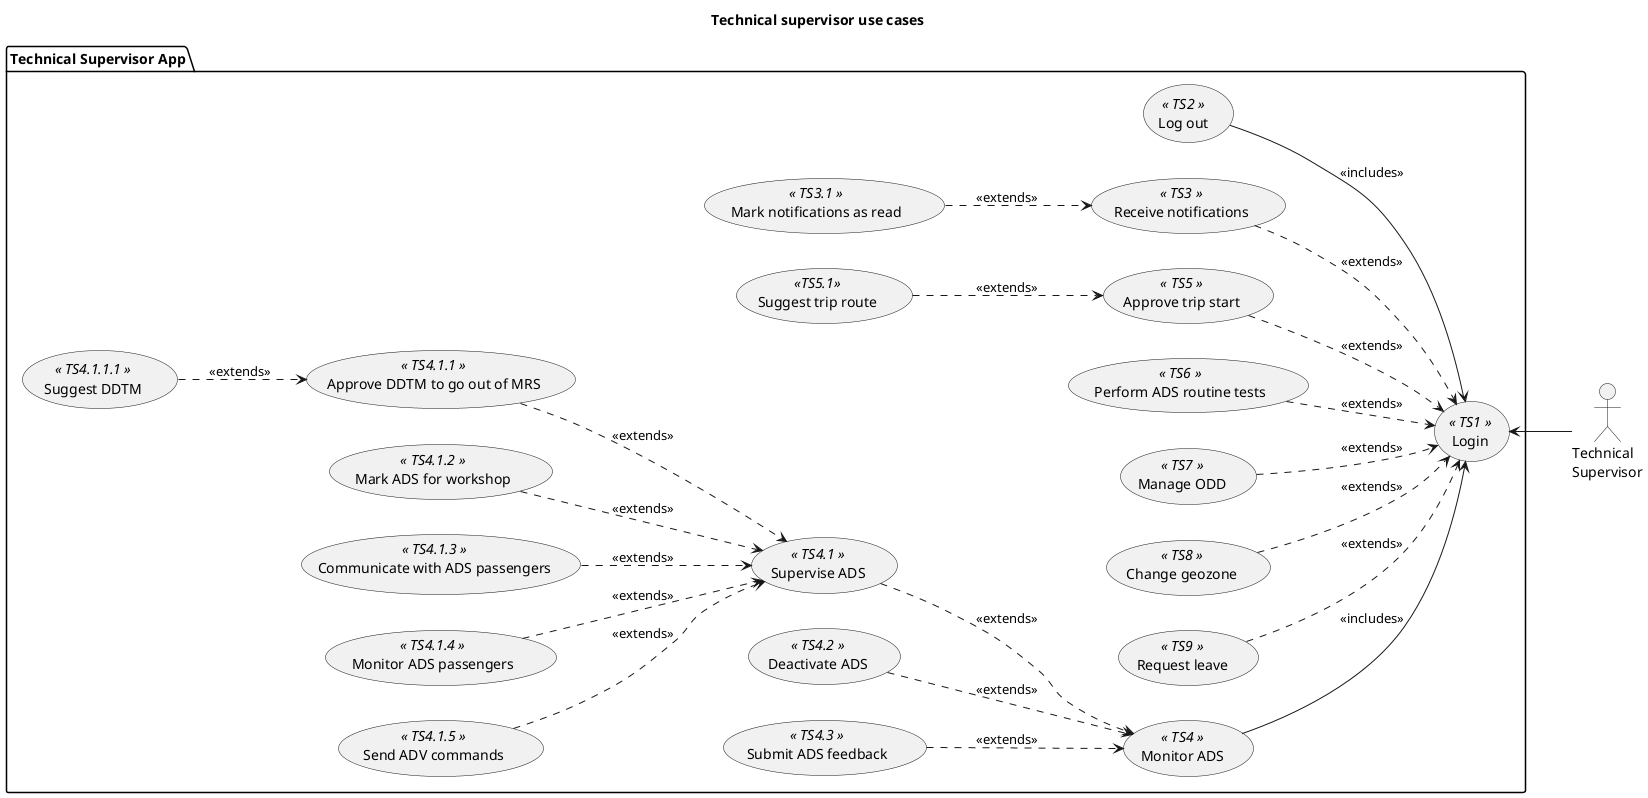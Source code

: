 @startuml ts_use_cases
title Technical supervisor use cases

left to right direction

actor :Technical\nSupervisor: as USER

package "Technical Supervisor App" {
    usecase TS1 as (Login)<<  TS1  >>
    usecase TS2 as (Log out) <<  TS2  >>
    usecase TS3 as (Receive notifications) <<  TS3  >>
    usecase TS301 as (Mark notifications as read) <<  TS3.1  >>

    usecase TS4 as (Monitor ADS) <<  TS4  >>
    usecase TS401 as (Supervise ADS) <<  TS4.1  >>
    usecase TS5 as (Approve trip start) <<  TS5  >>
    usecase TS501 as (Suggest trip route) << TS5.1 >>
    usecase TS6 as (Perform ADS routine tests) <<  TS6  >>
    usecase TS7 as (Manage ODD) <<  TS7  >>
    usecase TS8 as (Change geozone) <<  TS8  >>
    usecase TS9 as (Request leave) <<  TS9  >>

    ' Act
    usecase TS201 as (Approve DDTM to go out of MRS) <<  TS4.1.1  >>
    usecase TS20101 as (Suggest DDTM) <<  TS4.1.1.1  >>
    usecase TS203 as (Mark ADS for workshop) <<  TS4.1.2  >>
    usecase TS204 as (Communicate with ADS passengers) <<  TS4.1.3  >>
    usecase TS205 as (Monitor ADS passengers) <<  TS4.1.4  >>
    usecase TS206 as (Send ADV commands) <<  TS4.1.5  >>
    usecase TS207 as (Deactivate ADS) <<  TS4.2  >>
    usecase TS208 as (Submit ADS feedback) <<  TS4.3  >>  
}

' General use cases
USER -up-> TS1

' Monitor
TS2 --> TS1 : <<includes>>
TS3 --> TS1 #line.dashed : <<extends>>
TS301 --> TS3 #line.dashed : <<extends>>
TS4 --> TS1 : <<includes>>
TS5 --> TS1 #line.dashed : <<extends>>
TS501 --> TS5 #line.dashed : <<extends>>
TS6 --> TS1 #line.dashed : <<extends>>
TS7 --> TS1 #line.dashed : <<extends>>
TS8 --> TS1 #line.dashed : <<extends>>
TS9 --> TS1 #line.dashed : <<extends>>
TS401 --> TS4 #line.dashed : <<extends>>

' Act
TS201 --> TS401 #line.dashed : <<extends>>
TS203 --> TS401 #line.dashed : <<extends>>
TS204 --> TS401 #line.dashed : <<extends>>
TS205 --> TS401 #line.dashed : <<extends>>
TS206 --> TS401 #line.dashed : <<extends>>
TS207 --> TS4 #line.dashed : <<extends>>
TS208 --> TS4 #line.dashed : <<extends>>
TS20101 --> TS201 #line.dashed : <<extends>>

@enduml
